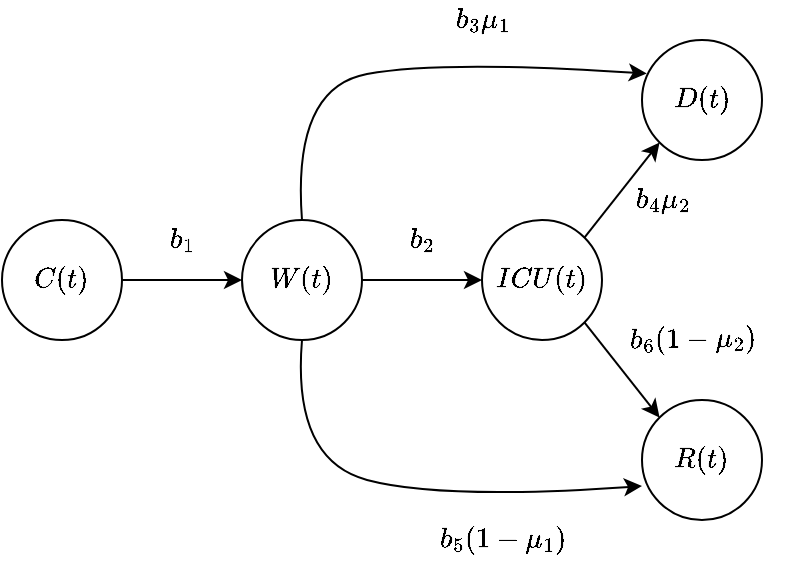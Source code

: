 <mxfile version="12.7.4" type="device"><diagram name="Page-1" id="42789a77-a242-8287-6e28-9cd8cfd52e62"><mxGraphModel dx="1422" dy="804" grid="1" gridSize="10" guides="1" tooltips="1" connect="1" arrows="1" fold="1" page="1" pageScale="1" pageWidth="1100" pageHeight="850" background="#ffffff" math="1" shadow="0"><root><mxCell id="0"/><mxCell id="1" parent="0"/><mxCell id="EIH4cyt-r6058QsmdhMW-10" style="edgeStyle=orthogonalEdgeStyle;rounded=0;orthogonalLoop=1;jettySize=auto;html=1;exitX=1;exitY=0.5;exitDx=0;exitDy=0;entryX=0;entryY=0.5;entryDx=0;entryDy=0;" edge="1" parent="1" source="EIH4cyt-r6058QsmdhMW-2" target="EIH4cyt-r6058QsmdhMW-8"><mxGeometry relative="1" as="geometry"/></mxCell><mxCell id="EIH4cyt-r6058QsmdhMW-2" value="&lt;div&gt;$$C(t)$$&lt;/div&gt;" style="ellipse;whiteSpace=wrap;html=1;aspect=fixed;" vertex="1" parent="1"><mxGeometry x="80" y="190" width="60" height="60" as="geometry"/></mxCell><mxCell id="EIH4cyt-r6058QsmdhMW-7" value="&lt;div&gt;$$ICU(t)$$&lt;/div&gt;" style="ellipse;whiteSpace=wrap;html=1;aspect=fixed;" vertex="1" parent="1"><mxGeometry x="320" y="190" width="60" height="60" as="geometry"/></mxCell><mxCell id="EIH4cyt-r6058QsmdhMW-11" style="edgeStyle=orthogonalEdgeStyle;rounded=0;orthogonalLoop=1;jettySize=auto;html=1;exitX=1;exitY=0.5;exitDx=0;exitDy=0;entryX=0;entryY=0.5;entryDx=0;entryDy=0;" edge="1" parent="1" source="EIH4cyt-r6058QsmdhMW-8" target="EIH4cyt-r6058QsmdhMW-7"><mxGeometry relative="1" as="geometry"/></mxCell><mxCell id="EIH4cyt-r6058QsmdhMW-8" value="&lt;div&gt;$$W(t)$$&lt;/div&gt;" style="ellipse;whiteSpace=wrap;html=1;aspect=fixed;" vertex="1" parent="1"><mxGeometry x="200" y="190" width="60" height="60" as="geometry"/></mxCell><mxCell id="EIH4cyt-r6058QsmdhMW-23" value="&lt;div&gt;$$R(t)$$&lt;/div&gt;" style="ellipse;whiteSpace=wrap;html=1;aspect=fixed;" vertex="1" parent="1"><mxGeometry x="400" y="280" width="60" height="60" as="geometry"/></mxCell><mxCell id="EIH4cyt-r6058QsmdhMW-24" value="&lt;div&gt;$$D(t)$$&lt;/div&gt;" style="ellipse;whiteSpace=wrap;html=1;aspect=fixed;" vertex="1" parent="1"><mxGeometry x="400" y="100" width="60" height="60" as="geometry"/></mxCell><mxCell id="EIH4cyt-r6058QsmdhMW-26" value="" style="endArrow=classic;html=1;entryX=0;entryY=1;entryDx=0;entryDy=0;exitX=1;exitY=0;exitDx=0;exitDy=0;" edge="1" parent="1" source="EIH4cyt-r6058QsmdhMW-7" target="EIH4cyt-r6058QsmdhMW-24"><mxGeometry width="50" height="50" relative="1" as="geometry"><mxPoint x="370" y="190" as="sourcePoint"/><mxPoint x="390" y="150" as="targetPoint"/></mxGeometry></mxCell><mxCell id="EIH4cyt-r6058QsmdhMW-28" value="" style="endArrow=classic;html=1;exitX=1;exitY=1;exitDx=0;exitDy=0;entryX=0;entryY=0;entryDx=0;entryDy=0;" edge="1" parent="1" source="EIH4cyt-r6058QsmdhMW-7" target="EIH4cyt-r6058QsmdhMW-23"><mxGeometry width="50" height="50" relative="1" as="geometry"><mxPoint x="369.998" y="324.642" as="sourcePoint"/><mxPoint x="400" y="280" as="targetPoint"/></mxGeometry></mxCell><mxCell id="EIH4cyt-r6058QsmdhMW-29" value="" style="curved=1;endArrow=classic;html=1;entryX=0.04;entryY=0.28;entryDx=0;entryDy=0;entryPerimeter=0;exitX=0.5;exitY=0;exitDx=0;exitDy=0;" edge="1" parent="1" source="EIH4cyt-r6058QsmdhMW-8" target="EIH4cyt-r6058QsmdhMW-24"><mxGeometry width="50" height="50" relative="1" as="geometry"><mxPoint x="230" y="180" as="sourcePoint"/><mxPoint x="270" y="140" as="targetPoint"/><Array as="points"><mxPoint x="225" y="124"/><mxPoint x="300" y="110"/></Array></mxGeometry></mxCell><mxCell id="EIH4cyt-r6058QsmdhMW-32" value="" style="curved=1;endArrow=classic;html=1;entryX=0;entryY=0.717;entryDx=0;entryDy=0;exitX=0.5;exitY=1;exitDx=0;exitDy=0;entryPerimeter=0;" edge="1" parent="1" source="EIH4cyt-r6058QsmdhMW-8" target="EIH4cyt-r6058QsmdhMW-23"><mxGeometry width="50" height="50" relative="1" as="geometry"><mxPoint x="220" y="250" as="sourcePoint"/><mxPoint x="402" y="324" as="targetPoint"/><Array as="points"><mxPoint x="225" y="310"/><mxPoint x="300" y="330"/></Array></mxGeometry></mxCell><mxCell id="EIH4cyt-r6058QsmdhMW-36" value="$$b_1$$" style="text;html=1;align=center;verticalAlign=middle;resizable=0;points=[];autosize=1;" vertex="1" parent="1"><mxGeometry x="140" y="190" width="60" height="20" as="geometry"/></mxCell><mxCell id="EIH4cyt-r6058QsmdhMW-37" value="$$b_3 \mu_1$$" style="text;html=1;align=center;verticalAlign=middle;resizable=0;points=[];autosize=1;" vertex="1" parent="1"><mxGeometry x="270" y="80" width="100" height="20" as="geometry"/></mxCell><mxCell id="EIH4cyt-r6058QsmdhMW-38" value="$$b_5(1 - \mu_1)$$" style="text;html=1;align=center;verticalAlign=middle;resizable=0;points=[];autosize=1;" vertex="1" parent="1"><mxGeometry x="270" y="340" width="120" height="20" as="geometry"/></mxCell><mxCell id="EIH4cyt-r6058QsmdhMW-39" value="$$b_2$$" style="text;html=1;align=center;verticalAlign=middle;resizable=0;points=[];autosize=1;" vertex="1" parent="1"><mxGeometry x="260" y="190" width="60" height="20" as="geometry"/></mxCell><mxCell id="EIH4cyt-r6058QsmdhMW-40" value="$$b_4 \mu_2$$" style="text;html=1;align=center;verticalAlign=middle;resizable=0;points=[];autosize=1;rotation=0;" vertex="1" parent="1"><mxGeometry x="360" y="170" width="100" height="20" as="geometry"/></mxCell><mxCell id="EIH4cyt-r6058QsmdhMW-42" value="&lt;div&gt;$$b_6(1-\mu_2)$$&lt;/div&gt;" style="text;html=1;align=center;verticalAlign=middle;resizable=0;points=[];autosize=1;rotation=-1;" vertex="1" parent="1"><mxGeometry x="370" y="240" width="110" height="20" as="geometry"/></mxCell></root></mxGraphModel></diagram></mxfile>